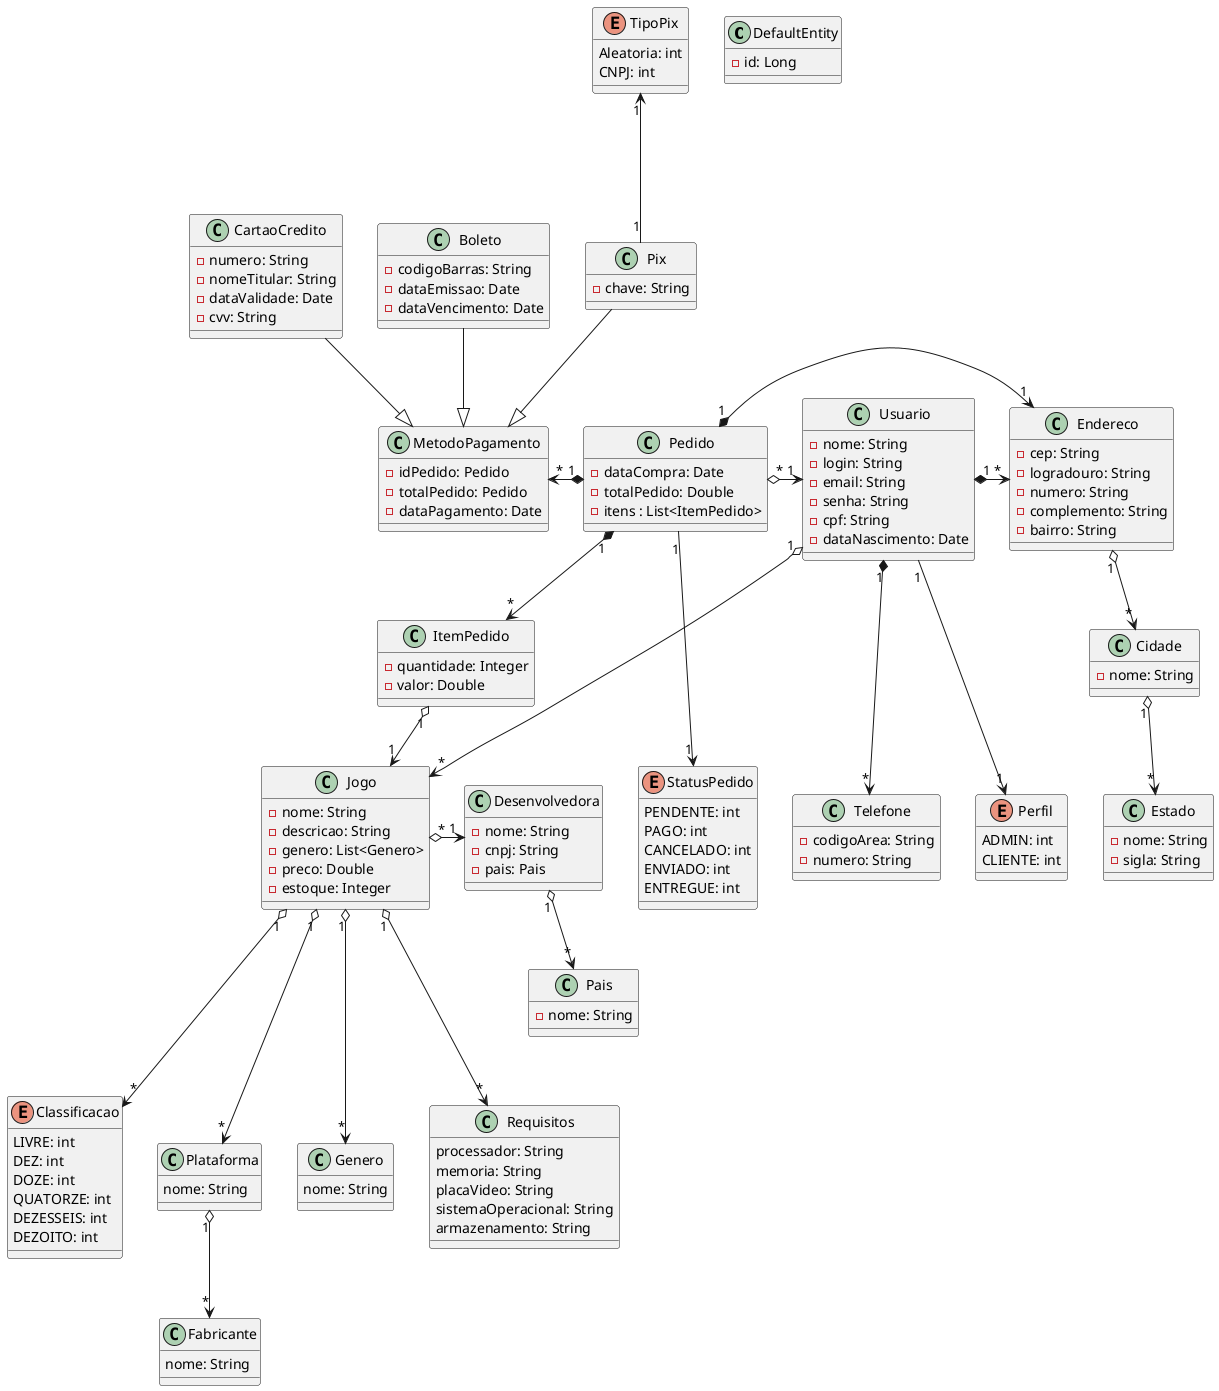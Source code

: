 @startuml Uml

class DefaultEntity{
    - id: Long
}

class Usuario{
    - nome: String
    - login: String
    - email: String
    - senha: String
    - cpf: String
    - dataNascimento: Date
}

class CartaoCredito{
    - numero: String
    - nomeTitular: String
    - dataValidade: Date
    - cvv: String
}

class MetodoPagamento{
    - idPedido: Pedido
    - totalPedido: Pedido
    - dataPagamento: Date
}


class Telefone{
    - codigoArea: String
    - numero: String
}

class Jogo{
    - nome: String
    - descricao: String
    - genero: List<Genero>
    - preco: Double
    - estoque: Integer
}

class Boleto{
    - codigoBarras: String
    - dataEmissao: Date
    - dataVencimento: Date
}

class Pix{
    - chave: String
}

class Endereco{
    - cep: String
    - logradouro: String
    - numero: String
    - complemento: String
    - bairro: String
}

class Cidade{
    - nome: String
}

class Estado{
    - nome: String
    - sigla: String
}

class Pedido{
    - dataCompra: Date
    - totalPedido: Double
    - itens : List<ItemPedido>
}

class ItemPedido{
    - quantidade: Integer
    - valor: Double

}

class Pais{
    - nome: String
}

class Desenvolvedora{
    - nome: String
    - cnpj: String
    - pais: Pais
}


class Plataforma{
    nome: String
    
}

class Fabricante{
    nome: String
}

class Genero{
    nome: String
}

class Requisitos{
    processador: String
    memoria: String
    placaVideo: String
    sistemaOperacional: String
    armazenamento: String
}

Enum StatusPedido{
    PENDENTE: int
    PAGO: int
    CANCELADO: int
    ENVIADO: int
    ENTREGUE: int
}

Enum Classificacao{
    LIVRE: int
    DEZ: int
    DOZE: int
    QUATORZE: int
    DEZESSEIS: int
    DEZOITO: int
}

Enum TipoPix{
    Aleatoria: int
    CNPJ: int
}

Enum Perfil{
    ADMIN: int
    CLIENTE: int
}



Usuario "1" *--down-> "*" Telefone
Usuario "1" *--right-> "*" Endereco
Usuario "1" o--down-> "*" Jogo
Usuario "1" --down-> "1" Perfil

Pedido "*" o--right-> "1" Usuario
Pedido "1" *--right->"*" ItemPedido
Pedido "1" --down-> "1" StatusPedido
Pedido "1" *--right-> "1" Endereco
Pedido "1" *--left-> "*" MetodoPagamento

ItemPedido "1" o--> "1" Jogo

Jogo "*" o--right-> "1" Desenvolvedora
Jogo "1" o--down-> "*" Genero
Jogo "1" o--down-> "*" Classificacao
Jogo "1" o--down-> "*" Plataforma
Jogo "1" o--down-> "*" Requisitos
Endereco "1" o--> "*" Cidade
Cidade "1" o--> "*" Estado

Desenvolvedora "1" o--> "*" Pais
Plataforma "1" o--> "*" Fabricante

Pix "1" --up-> "1" TipoPix
Boleto --|> MetodoPagamento
Pix --|> MetodoPagamento
CartaoCredito --|> MetodoPagamento


@enduml